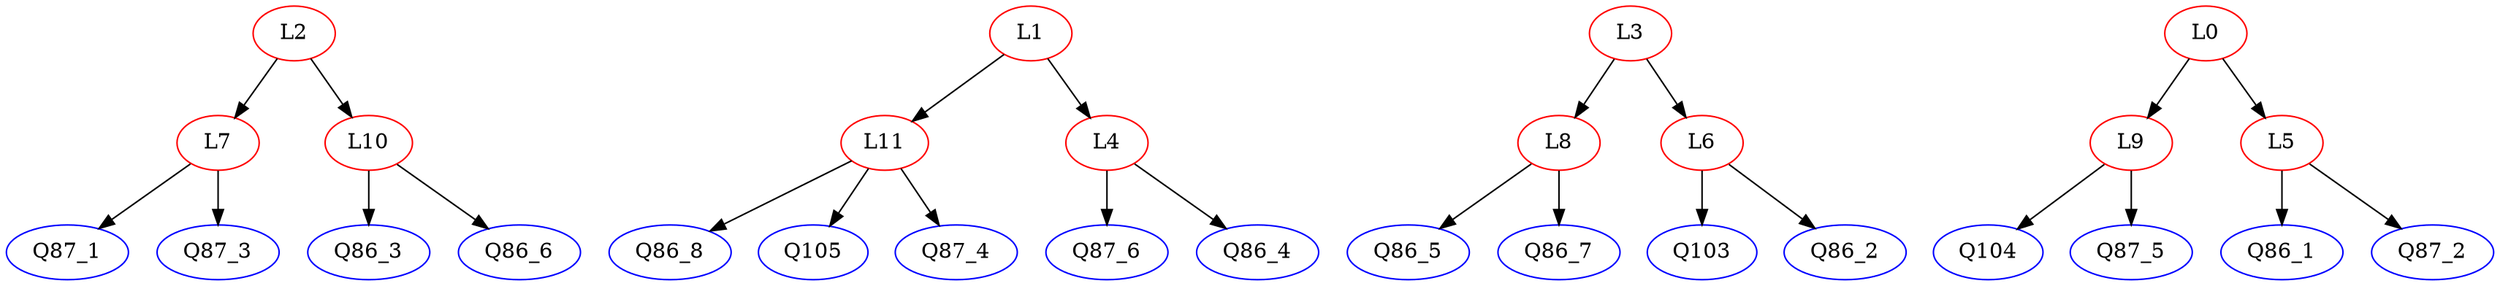 digraph {
L7 [color = red]; Q87_1 [color = blue]; L10 [color = red]; Q86_3 [color = blue]; Q86_8 [color = blue]; L11 [color = red]; L3 [color = red]; Q105 [color = blue]; L9 [color = red]; Q86_5 [color = blue]; L4 [color = red]; Q87_6 [color = blue]; L2 [color = red]; L8 [color = red]; L6 [color = red]; Q86_7 [color = blue]; L5 [color = red]; L1 [color = red]; Q87_3 [color = blue]; Q104 [color = blue]; Q86_1 [color = blue]; Q86_4 [color = blue]; Q103 [color = blue]; Q86_6 [color = blue]; Q86_2 [color = blue]; Q87_4 [color = blue]; Q87_5 [color = blue]; L0 [color = red]; Q87_2 [color = blue]; 
subgraph Undirected {
edge [dir=none, color=black]
}

subgraph Directed {
edge [color=black]
L2 -> L10
L6 -> Q86_2
L7 -> Q87_1
L0 -> L9
L9 -> Q104
L2 -> L7
L5 -> Q87_2
L11 -> Q105
L1 -> L4
L11 -> Q86_8
L5 -> Q86_1
L8 -> Q86_5
L3 -> L8
L10 -> Q86_3
L8 -> Q86_7
L0 -> L5
L10 -> Q86_6
L1 -> L11
L4 -> Q87_6
L9 -> Q87_5
L7 -> Q87_3
L3 -> L6
L4 -> Q86_4
L11 -> Q87_4
L6 -> Q103
}

}

